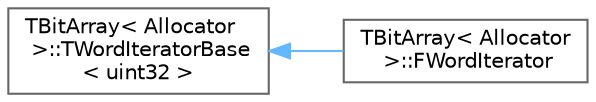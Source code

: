 digraph "Graphical Class Hierarchy"
{
 // INTERACTIVE_SVG=YES
 // LATEX_PDF_SIZE
  bgcolor="transparent";
  edge [fontname=Helvetica,fontsize=10,labelfontname=Helvetica,labelfontsize=10];
  node [fontname=Helvetica,fontsize=10,shape=box,height=0.2,width=0.4];
  rankdir="LR";
  Node0 [id="Node000000",label="TBitArray\< Allocator\l \>::TWordIteratorBase\l\< uint32 \>",height=0.2,width=0.4,color="grey40", fillcolor="white", style="filled",URL="$d0/d72/structTBitArray_1_1TWordIteratorBase.html",tooltip=" "];
  Node0 -> Node1 [id="edge6202_Node000000_Node000001",dir="back",color="steelblue1",style="solid",tooltip=" "];
  Node1 [id="Node000001",label="TBitArray\< Allocator\l \>::FWordIterator",height=0.2,width=0.4,color="grey40", fillcolor="white", style="filled",URL="$d8/d3f/structTBitArray_1_1FWordIterator.html",tooltip=" "];
}
